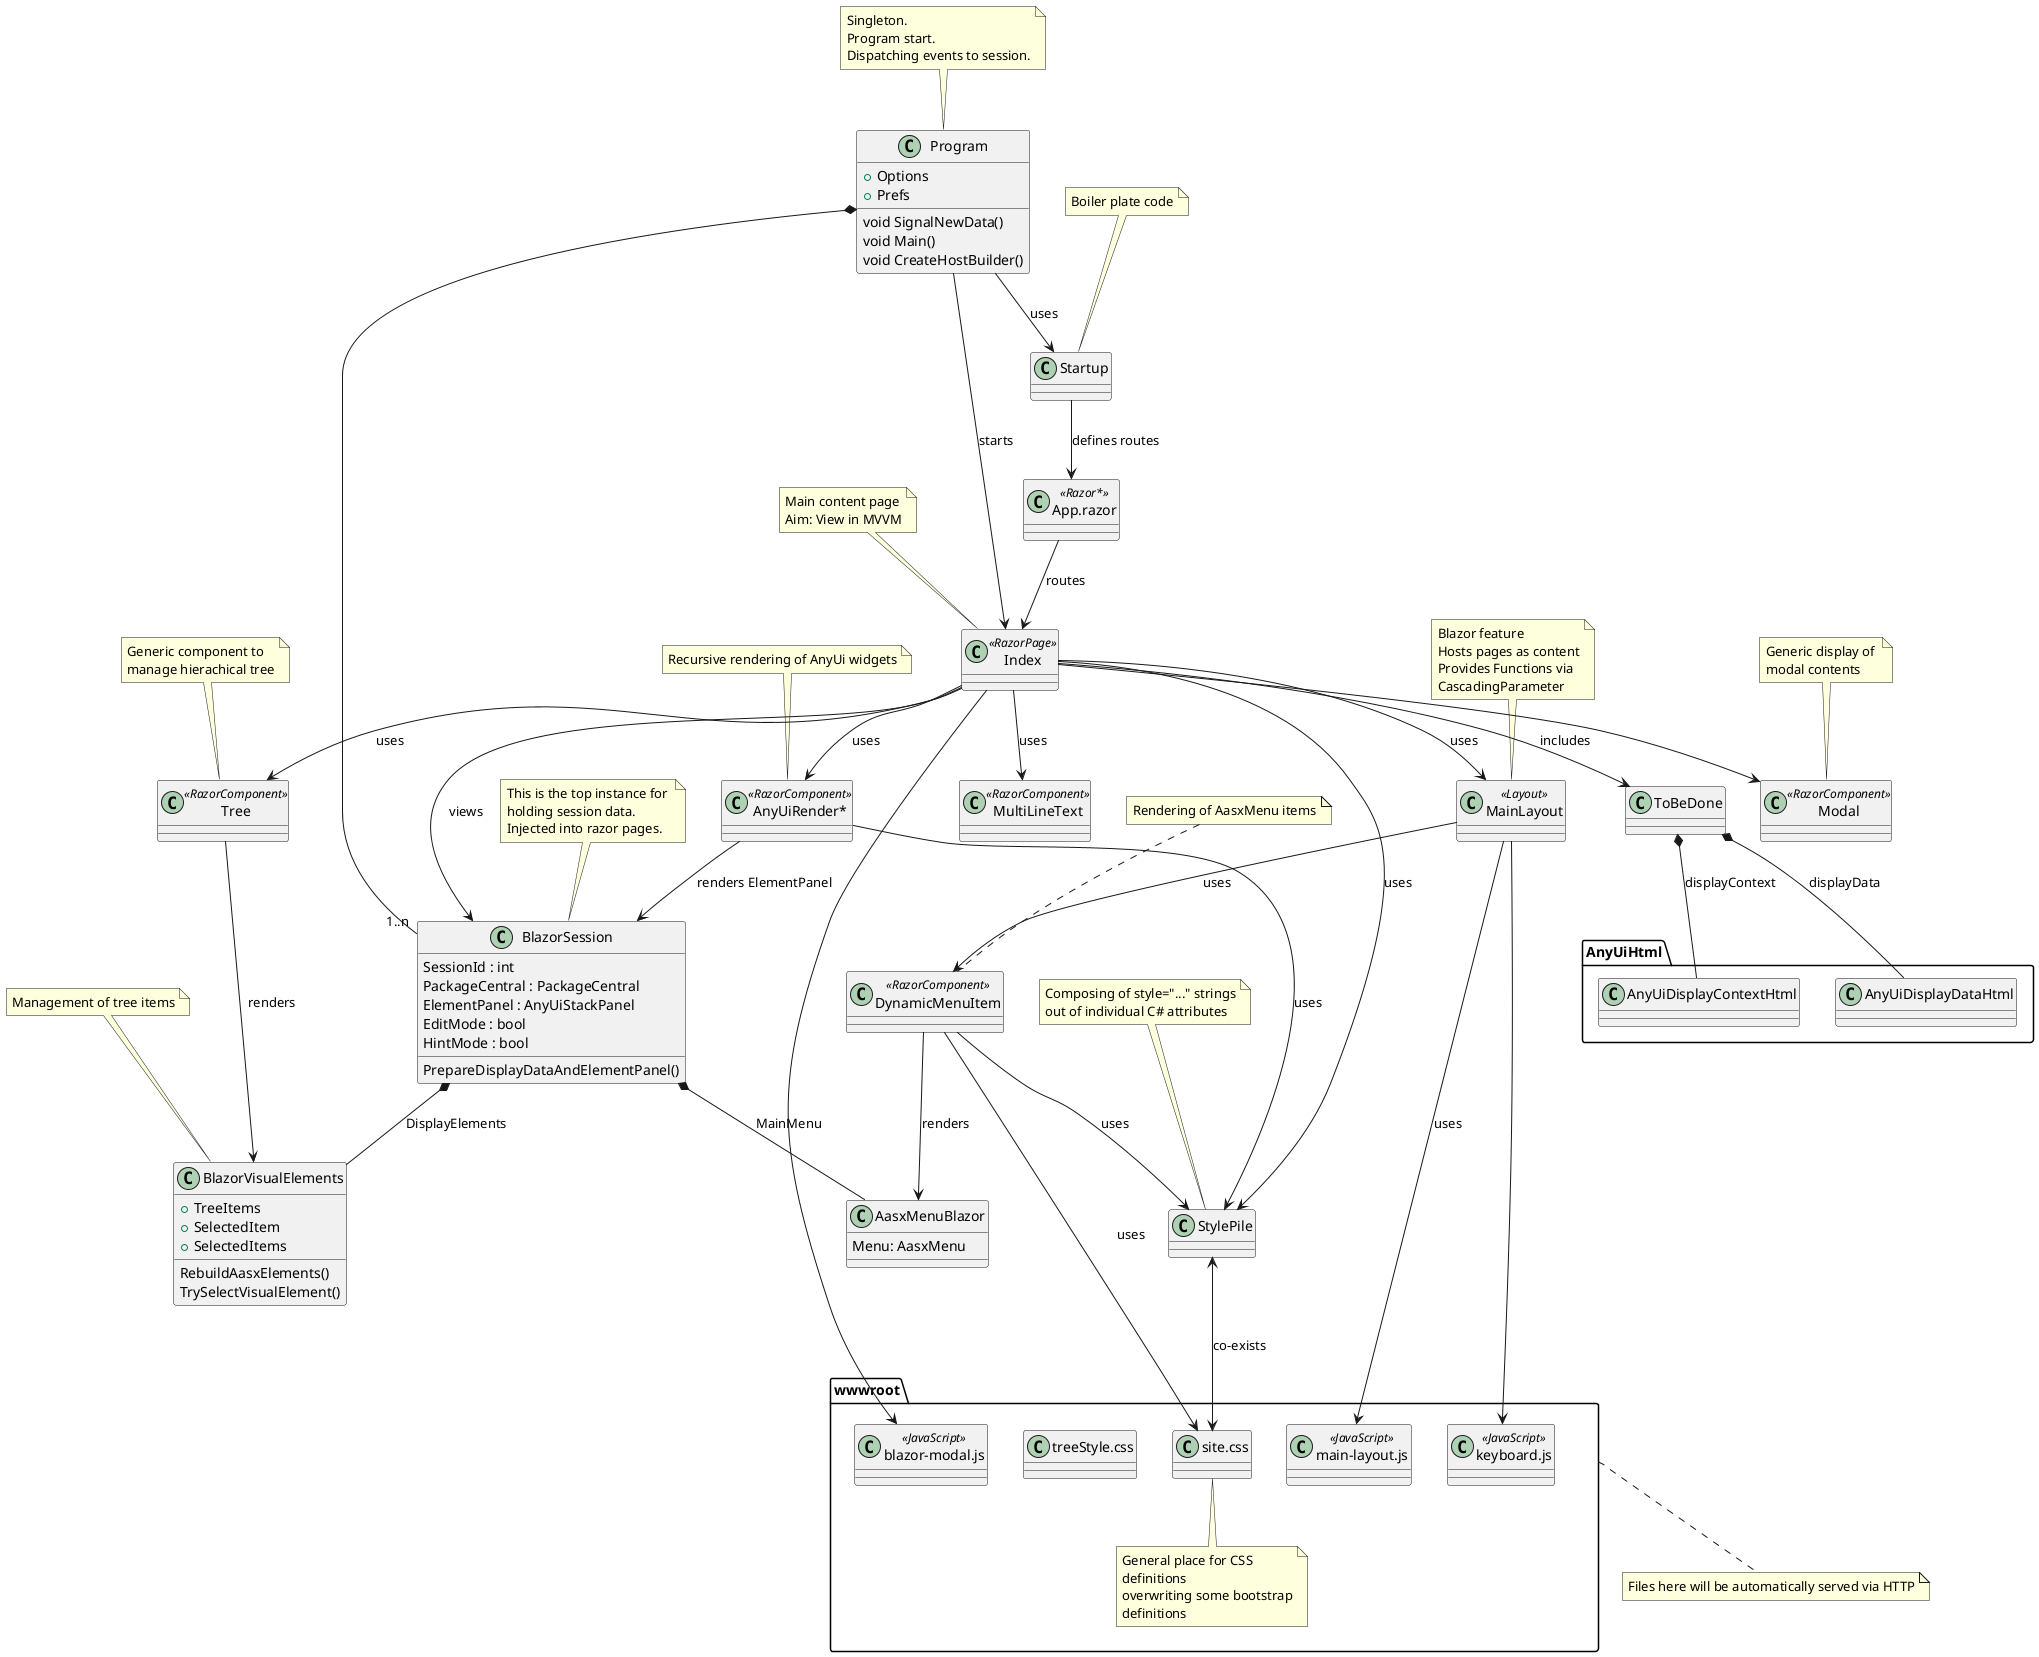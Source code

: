 ﻿@startuml

class Program
{
  + Options
  + Prefs
  void SignalNewData()
  void Main()
  void CreateHostBuilder()
}
note top
  Singleton.
  Program start.
  Dispatching events to session.
end note

class Startup
note top
  Boiler plate code
end note

class "App.razor" as AppRazor <<Razor*>>

class BlazorSession
{
  SessionId : int
  PackageCentral : PackageCentral
  ElementPanel : AnyUiStackPanel
  EditMode : bool
  HintMode : bool
  PrepareDisplayDataAndElementPanel()
}
note top
  This is the top instance for 
  holding session data.
  Injected into razor pages.
end note

class BlazorVisualElements
{
  + TreeItems
  + SelectedItem
  + SelectedItems
  RebuildAasxElements()
  TrySelectVisualElement()
}
note top
  Management of tree items
end note

class Index <<RazorPage>>
note top
  Main content page
  Aim: View in MVVM
end note

package AnyUiHtml
{
  class AnyUiDisplayDataHtml
  class AnyUiDisplayContextHtml
}

class MainLayout <<Layout>>
note top
  Blazor feature
  Hosts pages as content
  Provides Functions via 
  CascadingParameter
end note

class Tree <<RazorComponent>>
note top
  Generic component to 
  manage hierachical tree
end note

class MultiLineText <<RazorComponent>>

class Modal <<RazorComponent>>
note top
  Generic display of 
  modal contents
end note

class DynamicMenuItem <<RazorComponent>>
note top
  Rendering of AasxMenu items
end note

class "AnyUiRender*" as AnyUiRenderStar <<RazorComponent>>
note top
  Recursive rendering of AnyUi widgets
end note

class StylePile
note top
  Composing of style="..." strings
  out of individual C# attributes
end note

class AasxMenuBlazor
{
  Menu: AasxMenu
}

Package wwwroot
{
  class "main-layout.js" as MainLayoutJs <<JavaScript>>
  
  class "blazor-modal.js" as BlazorModalJs <<JavaScript>>
  
  class "keyboard.js" as KeyboardJs <<JavaScript>>

  class "treeStyle.css" as TreeStyleCss

  class "site.css" as SiteCss
  note bottom
    General place for CSS 
    definitions
    overwriting some bootstrap
    definitions  
  end note

}
note bottom of wwwroot
  Files here will be automatically served via HTTP
end note

Program *-- "1..n" BlazorSession

BlazorSession *-- BlazorVisualElements : DisplayElements
BlazorSession *-- AasxMenuBlazor : MainMenu

Program --> Index : starts

Program --> Startup : uses
Startup --> AppRazor : defines routes

AppRazor --> Index : routes

Index --> BlazorSession : views
Index --> MainLayout : uses
Index --> Tree : uses
Index --> MultiLineText : uses
Index --> AnyUiRenderStar : uses

AnyUiRenderStar --> BlazorSession : renders ElementPanel


Tree --> BlazorVisualElements : renders

class ToBeDone
ToBeDone *-- AnyUiDisplayContextHtml : displayContext
ToBeDone *-- AnyUiDisplayDataHtml: displayData

Index --> ToBeDone : includes

AnyUiRenderStar --> StylePile : uses
Index --> StylePile : uses
DynamicMenuItem--> StylePile : uses
DynamicMenuItem--> SiteCss : uses
DynamicMenuItem --> AasxMenuBlazor : renders

MainLayout --> MainLayoutJs : uses
MainLayout --> DynamicMenuItem : uses

Index --> Modal
Index --> BlazorModalJs

MainLayout --> KeyboardJs

StylePile <--> SiteCss : co-exists

@enduml